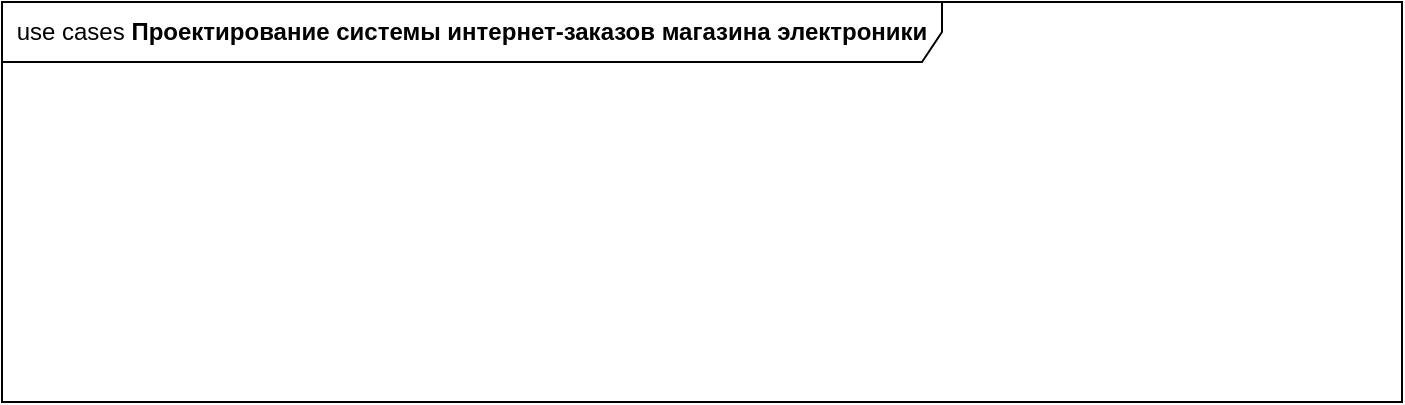 <mxfile version="12.7.4" type="github">
  <diagram id="y7Y5LSELg2NZ22rHmxrC" name="Page-1">
    <mxGraphModel dx="824" dy="461" grid="1" gridSize="10" guides="1" tooltips="1" connect="1" arrows="1" fold="1" page="1" pageScale="1" pageWidth="850" pageHeight="1100" math="0" shadow="0">
      <root>
        <mxCell id="0" />
        <mxCell id="1" parent="0" />
        <mxCell id="RdjZfKGLbrOmODSjrDLa-1" value="use cases &lt;b&gt;Проектирование системы интернет-заказов магазина электроники&lt;/b&gt;" style="shape=umlFrame;whiteSpace=wrap;html=1;width=470;height=30;" vertex="1" parent="1">
          <mxGeometry x="40" y="40" width="700" height="200" as="geometry" />
        </mxCell>
      </root>
    </mxGraphModel>
  </diagram>
</mxfile>

